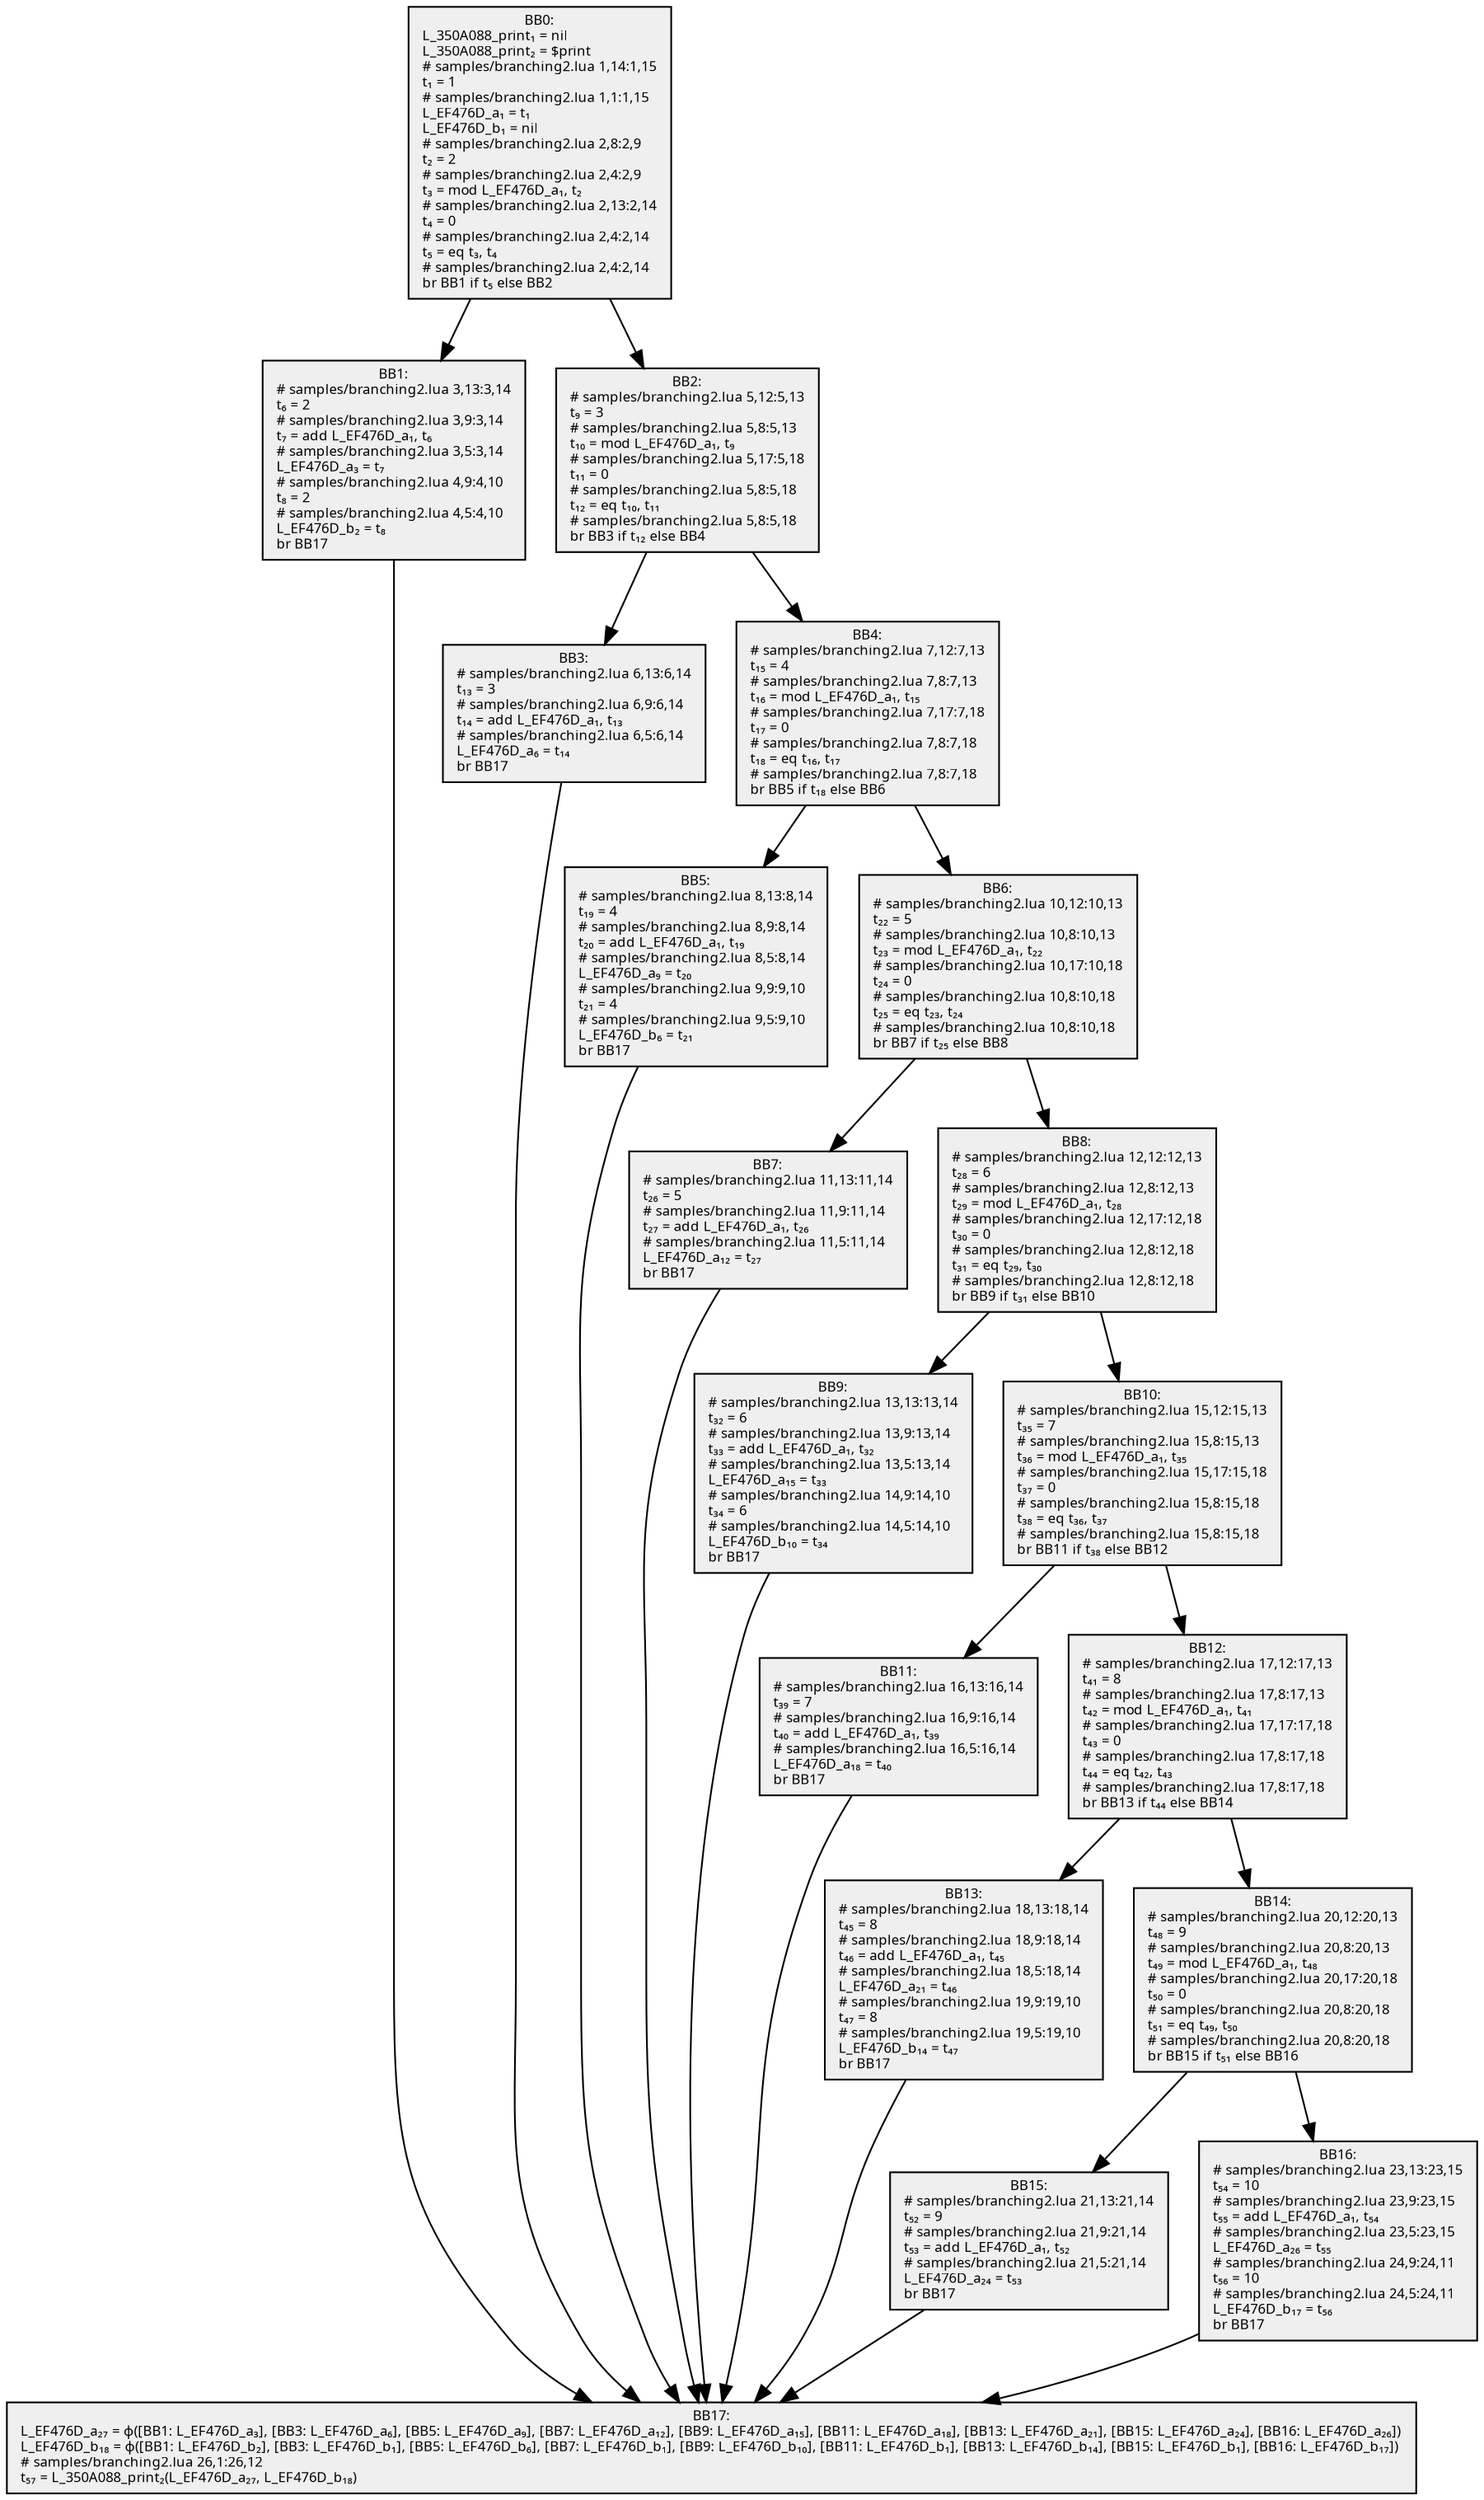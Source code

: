 digraph {
  node[shape=box style=filled fontsize=8 fontname="Cascadia Code" fillcolor="#efefef"];
  BB0 [label="BB0:\nL_350A088_print₁ = nil\lL_350A088_print₂ = $print\l# samples/branching2.lua 1,14:1,15\lt₁ = 1\l# samples/branching2.lua 1,1:1,15\lL_EF476D_a₁ = t₁\lL_EF476D_b₁ = nil\l# samples/branching2.lua 2,8:2,9\lt₂ = 2\l# samples/branching2.lua 2,4:2,9\lt₃ = mod L_EF476D_a₁, t₂\l# samples/branching2.lua 2,13:2,14\lt₄ = 0\l# samples/branching2.lua 2,4:2,14\lt₅ = eq t₃, t₄\l# samples/branching2.lua 2,4:2,14\lbr BB1 if t₅ else BB2\l"];
  BB1 [label="BB1:\n# samples/branching2.lua 3,13:3,14\lt₆ = 2\l# samples/branching2.lua 3,9:3,14\lt₇ = add L_EF476D_a₁, t₆\l# samples/branching2.lua 3,5:3,14\lL_EF476D_a₃ = t₇\l# samples/branching2.lua 4,9:4,10\lt₈ = 2\l# samples/branching2.lua 4,5:4,10\lL_EF476D_b₂ = t₈\lbr BB17\l"];
  BB2 [label="BB2:\n# samples/branching2.lua 5,12:5,13\lt₉ = 3\l# samples/branching2.lua 5,8:5,13\lt₁₀ = mod L_EF476D_a₁, t₉\l# samples/branching2.lua 5,17:5,18\lt₁₁ = 0\l# samples/branching2.lua 5,8:5,18\lt₁₂ = eq t₁₀, t₁₁\l# samples/branching2.lua 5,8:5,18\lbr BB3 if t₁₂ else BB4\l"];
  BB3 [label="BB3:\n# samples/branching2.lua 6,13:6,14\lt₁₃ = 3\l# samples/branching2.lua 6,9:6,14\lt₁₄ = add L_EF476D_a₁, t₁₃\l# samples/branching2.lua 6,5:6,14\lL_EF476D_a₆ = t₁₄\lbr BB17\l"];
  BB4 [label="BB4:\n# samples/branching2.lua 7,12:7,13\lt₁₅ = 4\l# samples/branching2.lua 7,8:7,13\lt₁₆ = mod L_EF476D_a₁, t₁₅\l# samples/branching2.lua 7,17:7,18\lt₁₇ = 0\l# samples/branching2.lua 7,8:7,18\lt₁₈ = eq t₁₆, t₁₇\l# samples/branching2.lua 7,8:7,18\lbr BB5 if t₁₈ else BB6\l"];
  BB5 [label="BB5:\n# samples/branching2.lua 8,13:8,14\lt₁₉ = 4\l# samples/branching2.lua 8,9:8,14\lt₂₀ = add L_EF476D_a₁, t₁₉\l# samples/branching2.lua 8,5:8,14\lL_EF476D_a₉ = t₂₀\l# samples/branching2.lua 9,9:9,10\lt₂₁ = 4\l# samples/branching2.lua 9,5:9,10\lL_EF476D_b₆ = t₂₁\lbr BB17\l"];
  BB6 [label="BB6:\n# samples/branching2.lua 10,12:10,13\lt₂₂ = 5\l# samples/branching2.lua 10,8:10,13\lt₂₃ = mod L_EF476D_a₁, t₂₂\l# samples/branching2.lua 10,17:10,18\lt₂₄ = 0\l# samples/branching2.lua 10,8:10,18\lt₂₅ = eq t₂₃, t₂₄\l# samples/branching2.lua 10,8:10,18\lbr BB7 if t₂₅ else BB8\l"];
  BB7 [label="BB7:\n# samples/branching2.lua 11,13:11,14\lt₂₆ = 5\l# samples/branching2.lua 11,9:11,14\lt₂₇ = add L_EF476D_a₁, t₂₆\l# samples/branching2.lua 11,5:11,14\lL_EF476D_a₁₂ = t₂₇\lbr BB17\l"];
  BB8 [label="BB8:\n# samples/branching2.lua 12,12:12,13\lt₂₈ = 6\l# samples/branching2.lua 12,8:12,13\lt₂₉ = mod L_EF476D_a₁, t₂₈\l# samples/branching2.lua 12,17:12,18\lt₃₀ = 0\l# samples/branching2.lua 12,8:12,18\lt₃₁ = eq t₂₉, t₃₀\l# samples/branching2.lua 12,8:12,18\lbr BB9 if t₃₁ else BB10\l"];
  BB9 [label="BB9:\n# samples/branching2.lua 13,13:13,14\lt₃₂ = 6\l# samples/branching2.lua 13,9:13,14\lt₃₃ = add L_EF476D_a₁, t₃₂\l# samples/branching2.lua 13,5:13,14\lL_EF476D_a₁₅ = t₃₃\l# samples/branching2.lua 14,9:14,10\lt₃₄ = 6\l# samples/branching2.lua 14,5:14,10\lL_EF476D_b₁₀ = t₃₄\lbr BB17\l"];
  BB10 [label="BB10:\n# samples/branching2.lua 15,12:15,13\lt₃₅ = 7\l# samples/branching2.lua 15,8:15,13\lt₃₆ = mod L_EF476D_a₁, t₃₅\l# samples/branching2.lua 15,17:15,18\lt₃₇ = 0\l# samples/branching2.lua 15,8:15,18\lt₃₈ = eq t₃₆, t₃₇\l# samples/branching2.lua 15,8:15,18\lbr BB11 if t₃₈ else BB12\l"];
  BB11 [label="BB11:\n# samples/branching2.lua 16,13:16,14\lt₃₉ = 7\l# samples/branching2.lua 16,9:16,14\lt₄₀ = add L_EF476D_a₁, t₃₉\l# samples/branching2.lua 16,5:16,14\lL_EF476D_a₁₈ = t₄₀\lbr BB17\l"];
  BB12 [label="BB12:\n# samples/branching2.lua 17,12:17,13\lt₄₁ = 8\l# samples/branching2.lua 17,8:17,13\lt₄₂ = mod L_EF476D_a₁, t₄₁\l# samples/branching2.lua 17,17:17,18\lt₄₃ = 0\l# samples/branching2.lua 17,8:17,18\lt₄₄ = eq t₄₂, t₄₃\l# samples/branching2.lua 17,8:17,18\lbr BB13 if t₄₄ else BB14\l"];
  BB13 [label="BB13:\n# samples/branching2.lua 18,13:18,14\lt₄₅ = 8\l# samples/branching2.lua 18,9:18,14\lt₄₆ = add L_EF476D_a₁, t₄₅\l# samples/branching2.lua 18,5:18,14\lL_EF476D_a₂₁ = t₄₆\l# samples/branching2.lua 19,9:19,10\lt₄₇ = 8\l# samples/branching2.lua 19,5:19,10\lL_EF476D_b₁₄ = t₄₇\lbr BB17\l"];
  BB14 [label="BB14:\n# samples/branching2.lua 20,12:20,13\lt₄₈ = 9\l# samples/branching2.lua 20,8:20,13\lt₄₉ = mod L_EF476D_a₁, t₄₈\l# samples/branching2.lua 20,17:20,18\lt₅₀ = 0\l# samples/branching2.lua 20,8:20,18\lt₅₁ = eq t₄₉, t₅₀\l# samples/branching2.lua 20,8:20,18\lbr BB15 if t₅₁ else BB16\l"];
  BB15 [label="BB15:\n# samples/branching2.lua 21,13:21,14\lt₅₂ = 9\l# samples/branching2.lua 21,9:21,14\lt₅₃ = add L_EF476D_a₁, t₅₂\l# samples/branching2.lua 21,5:21,14\lL_EF476D_a₂₄ = t₅₃\lbr BB17\l"];
  BB16 [label="BB16:\n# samples/branching2.lua 23,13:23,15\lt₅₄ = 10\l# samples/branching2.lua 23,9:23,15\lt₅₅ = add L_EF476D_a₁, t₅₄\l# samples/branching2.lua 23,5:23,15\lL_EF476D_a₂₆ = t₅₅\l# samples/branching2.lua 24,9:24,11\lt₅₆ = 10\l# samples/branching2.lua 24,5:24,11\lL_EF476D_b₁₇ = t₅₆\lbr BB17\l"];
  BB17 [label="BB17:\nL_EF476D_a₂₇ = ϕ([BB1: L_EF476D_a₃], [BB3: L_EF476D_a₆], [BB5: L_EF476D_a₉], [BB7: L_EF476D_a₁₂], [BB9: L_EF476D_a₁₅], [BB11: L_EF476D_a₁₈], [BB13: L_EF476D_a₂₁], [BB15: L_EF476D_a₂₄], [BB16: L_EF476D_a₂₆])\lL_EF476D_b₁₈ = ϕ([BB1: L_EF476D_b₂], [BB3: L_EF476D_b₁], [BB5: L_EF476D_b₆], [BB7: L_EF476D_b₁], [BB9: L_EF476D_b₁₀], [BB11: L_EF476D_b₁], [BB13: L_EF476D_b₁₄], [BB15: L_EF476D_b₁], [BB16: L_EF476D_b₁₇])\l# samples/branching2.lua 26,1:26,12\lt₅₇ = L_350A088_print₂(L_EF476D_a₂₇, L_EF476D_b₁₈)\l"];

  BB0 -> BB1;
  BB0 -> BB2;
  BB2 -> BB3;
  BB2 -> BB4;
  BB4 -> BB5;
  BB4 -> BB6;
  BB6 -> BB7;
  BB6 -> BB8;
  BB8 -> BB9;
  BB8 -> BB10;
  BB10 -> BB11;
  BB10 -> BB12;
  BB12 -> BB13;
  BB12 -> BB14;
  BB14 -> BB15;
  BB14 -> BB16;
  BB1 -> BB17;
  BB3 -> BB17;
  BB5 -> BB17;
  BB7 -> BB17;
  BB9 -> BB17;
  BB11 -> BB17;
  BB13 -> BB17;
  BB15 -> BB17;
  BB16 -> BB17;
}
